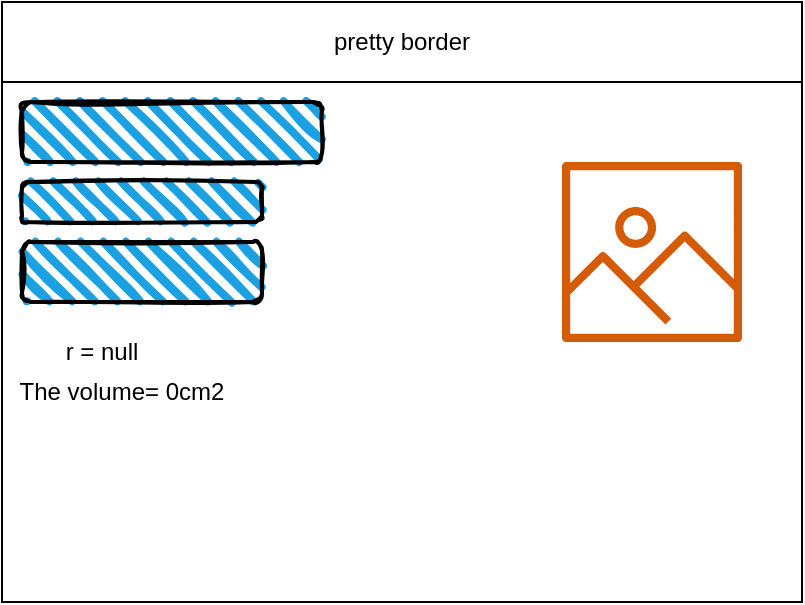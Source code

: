 <mxfile>
    <diagram id="pIaEtrtLPv3HG8r1JEND" name="Page-1">
        <mxGraphModel dx="520" dy="429" grid="1" gridSize="10" guides="1" tooltips="1" connect="1" arrows="1" fold="1" page="1" pageScale="1" pageWidth="850" pageHeight="1100" math="0" shadow="0">
            <root>
                <mxCell id="0"/>
                <mxCell id="1" parent="0"/>
                <mxCell id="2" value="" style="rounded=0;whiteSpace=wrap;html=1;" parent="1" vertex="1">
                    <mxGeometry x="80" y="80" width="400" height="300" as="geometry"/>
                </mxCell>
                <mxCell id="3" value="pretty border" style="rounded=0;whiteSpace=wrap;html=1;" parent="1" vertex="1">
                    <mxGeometry x="80" y="80" width="400" height="40" as="geometry"/>
                </mxCell>
                <mxCell id="6" value="" style="rounded=1;whiteSpace=wrap;html=1;strokeWidth=2;fillWeight=4;hachureGap=8;hachureAngle=45;fillColor=#1ba1e2;sketch=1;" vertex="1" parent="1">
                    <mxGeometry x="90" y="130" width="150" height="30" as="geometry"/>
                </mxCell>
                <mxCell id="7" value="" style="rounded=1;whiteSpace=wrap;html=1;strokeWidth=2;fillWeight=4;hachureGap=8;hachureAngle=45;fillColor=#1ba1e2;sketch=1;" vertex="1" parent="1">
                    <mxGeometry x="90" y="170" width="120" height="20" as="geometry"/>
                </mxCell>
                <mxCell id="8" value="" style="rounded=1;whiteSpace=wrap;html=1;strokeWidth=2;fillWeight=4;hachureGap=8;hachureAngle=45;fillColor=#1ba1e2;sketch=1;" vertex="1" parent="1">
                    <mxGeometry x="90" y="200" width="120" height="30" as="geometry"/>
                </mxCell>
                <mxCell id="9" value="r = null" style="text;html=1;strokeColor=none;fillColor=none;align=center;verticalAlign=middle;whiteSpace=wrap;rounded=0;" vertex="1" parent="1">
                    <mxGeometry x="100" y="240" width="60" height="30" as="geometry"/>
                </mxCell>
                <mxCell id="10" value="The volume= 0cm2" style="text;html=1;strokeColor=none;fillColor=none;align=center;verticalAlign=middle;whiteSpace=wrap;rounded=0;" vertex="1" parent="1">
                    <mxGeometry x="80" y="260" width="120" height="30" as="geometry"/>
                </mxCell>
                <mxCell id="11" value="" style="sketch=0;outlineConnect=0;fontColor=#232F3E;gradientColor=none;fillColor=#D45B07;strokeColor=none;dashed=0;verticalLabelPosition=bottom;verticalAlign=top;align=center;html=1;fontSize=12;fontStyle=0;aspect=fixed;pointerEvents=1;shape=mxgraph.aws4.container_registry_image;" vertex="1" parent="1">
                    <mxGeometry x="360" y="160" width="90" height="90" as="geometry"/>
                </mxCell>
            </root>
        </mxGraphModel>
    </diagram>
    <diagram name="Copy of Page-1" id="1LcSvYId5EtyxcbY_En2">
        <mxGraphModel dx="520" dy="429" grid="1" gridSize="10" guides="1" tooltips="1" connect="1" arrows="1" fold="1" page="1" pageScale="1" pageWidth="850" pageHeight="1100" math="0" shadow="0">
            <root>
                <mxCell id="kn1AhjfB-umag96nkAX8-0"/>
                <mxCell id="kn1AhjfB-umag96nkAX8-1" parent="kn1AhjfB-umag96nkAX8-0"/>
                <mxCell id="kn1AhjfB-umag96nkAX8-2" value="" style="rounded=0;whiteSpace=wrap;html=1;" vertex="1" parent="kn1AhjfB-umag96nkAX8-1">
                    <mxGeometry x="80" y="80" width="400" height="300" as="geometry"/>
                </mxCell>
                <mxCell id="kn1AhjfB-umag96nkAX8-3" value="pretty border" style="rounded=0;whiteSpace=wrap;html=1;" vertex="1" parent="kn1AhjfB-umag96nkAX8-1">
                    <mxGeometry x="80" y="80" width="400" height="40" as="geometry"/>
                </mxCell>
                <mxCell id="kn1AhjfB-umag96nkAX8-4" value="" style="rounded=1;whiteSpace=wrap;html=1;strokeWidth=2;fillWeight=4;hachureGap=8;hachureAngle=45;fillColor=#1ba1e2;sketch=1;" vertex="1" parent="kn1AhjfB-umag96nkAX8-1">
                    <mxGeometry x="90" y="130" width="150" height="30" as="geometry"/>
                </mxCell>
                <mxCell id="kn1AhjfB-umag96nkAX8-5" value="" style="rounded=1;whiteSpace=wrap;html=1;strokeWidth=2;fillWeight=4;hachureGap=8;hachureAngle=45;fillColor=#1ba1e2;sketch=1;" vertex="1" parent="kn1AhjfB-umag96nkAX8-1">
                    <mxGeometry x="90" y="170" width="120" height="20" as="geometry"/>
                </mxCell>
                <mxCell id="kn1AhjfB-umag96nkAX8-6" value="" style="rounded=1;whiteSpace=wrap;html=1;strokeWidth=2;fillWeight=4;hachureGap=8;hachureAngle=45;fillColor=#1ba1e2;sketch=1;" vertex="1" parent="kn1AhjfB-umag96nkAX8-1">
                    <mxGeometry x="90" y="200" width="120" height="30" as="geometry"/>
                </mxCell>
                <mxCell id="kn1AhjfB-umag96nkAX8-7" value="r = (inputed number in url)" style="text;html=1;strokeColor=none;fillColor=none;align=center;verticalAlign=middle;whiteSpace=wrap;rounded=0;" vertex="1" parent="kn1AhjfB-umag96nkAX8-1">
                    <mxGeometry x="100" y="240" width="150" height="30" as="geometry"/>
                </mxCell>
                <mxCell id="kn1AhjfB-umag96nkAX8-8" value="The volume= calculated volume" style="text;html=1;strokeColor=none;fillColor=none;align=center;verticalAlign=middle;whiteSpace=wrap;rounded=0;" vertex="1" parent="kn1AhjfB-umag96nkAX8-1">
                    <mxGeometry x="80" y="270" width="180" height="30" as="geometry"/>
                </mxCell>
                <mxCell id="kn1AhjfB-umag96nkAX8-9" value="" style="sketch=0;outlineConnect=0;fontColor=#232F3E;gradientColor=none;fillColor=#D45B07;strokeColor=none;dashed=0;verticalLabelPosition=bottom;verticalAlign=top;align=center;html=1;fontSize=12;fontStyle=0;aspect=fixed;pointerEvents=1;shape=mxgraph.aws4.container_registry_image;" vertex="1" parent="kn1AhjfB-umag96nkAX8-1">
                    <mxGeometry x="360" y="160" width="90" height="90" as="geometry"/>
                </mxCell>
            </root>
        </mxGraphModel>
    </diagram>
</mxfile>